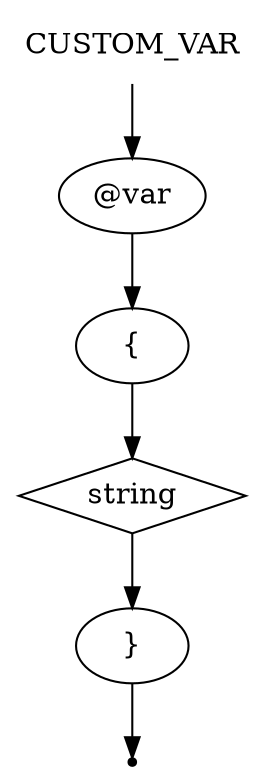 digraph CUSTOM_VAR {
    start [label=CUSTOM_VAR shape=plaintext]
    custom_var_prefix [label="@var" shape=oval]
    br_open [label="{" shape=oval]
    string [label=string shape=diamond]
    br_close [label="}" shape=oval]
    end [label="" shape=point]
    start -> custom_var_prefix
    custom_var_prefix -> br_open
    br_open -> string
    string -> br_close
    br_close -> end
}